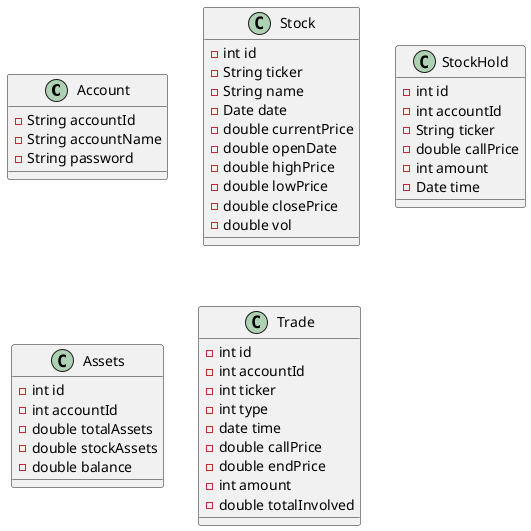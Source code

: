 @startuml
class Account{
    -String accountId
    -String accountName
    -String password
}

class Stock{
    -int id
    -String ticker
    -String name
    -Date date
    -double currentPrice
    -double openDate
    -double highPrice
    -double lowPrice
    -double closePrice
    -double vol
}

class StockHold{
    -int id
    -int accountId
    -String ticker
    -double callPrice
    -int amount
    -Date time
}

class Assets{
    -int id
    -int accountId
    -double totalAssets
    -double stockAssets
    -double balance
}

class Trade{
    -int id
    -int accountId
    -int ticker
    -int type
    -date time
    -double callPrice
    -double endPrice
    -int amount
    -double totalInvolved
}
@enduml